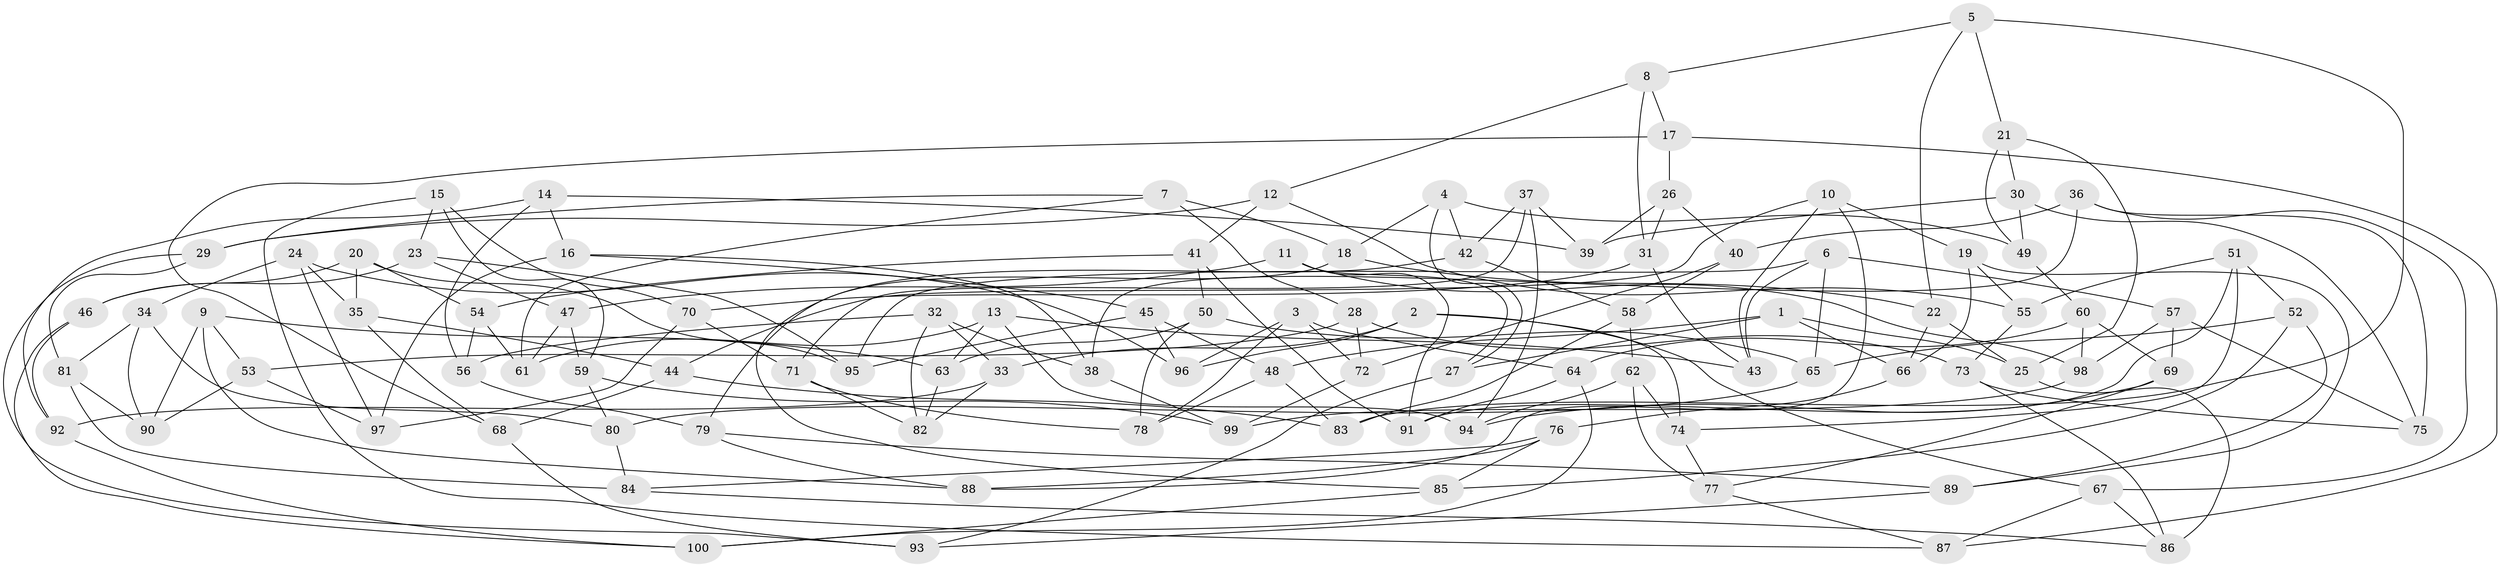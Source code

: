 // coarse degree distribution, {6: 0.5, 4: 0.14, 5: 0.26, 3: 0.04, 8: 0.04, 7: 0.02}
// Generated by graph-tools (version 1.1) at 2025/38/03/04/25 23:38:14]
// undirected, 100 vertices, 200 edges
graph export_dot {
  node [color=gray90,style=filled];
  1;
  2;
  3;
  4;
  5;
  6;
  7;
  8;
  9;
  10;
  11;
  12;
  13;
  14;
  15;
  16;
  17;
  18;
  19;
  20;
  21;
  22;
  23;
  24;
  25;
  26;
  27;
  28;
  29;
  30;
  31;
  32;
  33;
  34;
  35;
  36;
  37;
  38;
  39;
  40;
  41;
  42;
  43;
  44;
  45;
  46;
  47;
  48;
  49;
  50;
  51;
  52;
  53;
  54;
  55;
  56;
  57;
  58;
  59;
  60;
  61;
  62;
  63;
  64;
  65;
  66;
  67;
  68;
  69;
  70;
  71;
  72;
  73;
  74;
  75;
  76;
  77;
  78;
  79;
  80;
  81;
  82;
  83;
  84;
  85;
  86;
  87;
  88;
  89;
  90;
  91;
  92;
  93;
  94;
  95;
  96;
  97;
  98;
  99;
  100;
  1 -- 48;
  1 -- 66;
  1 -- 25;
  1 -- 27;
  2 -- 74;
  2 -- 33;
  2 -- 96;
  2 -- 67;
  3 -- 72;
  3 -- 64;
  3 -- 78;
  3 -- 96;
  4 -- 18;
  4 -- 27;
  4 -- 49;
  4 -- 42;
  5 -- 8;
  5 -- 21;
  5 -- 83;
  5 -- 22;
  6 -- 95;
  6 -- 57;
  6 -- 65;
  6 -- 43;
  7 -- 29;
  7 -- 28;
  7 -- 18;
  7 -- 61;
  8 -- 12;
  8 -- 17;
  8 -- 31;
  9 -- 63;
  9 -- 53;
  9 -- 90;
  9 -- 88;
  10 -- 19;
  10 -- 43;
  10 -- 88;
  10 -- 44;
  11 -- 47;
  11 -- 98;
  11 -- 27;
  11 -- 91;
  12 -- 41;
  12 -- 29;
  12 -- 55;
  13 -- 43;
  13 -- 63;
  13 -- 61;
  13 -- 94;
  14 -- 56;
  14 -- 39;
  14 -- 16;
  14 -- 92;
  15 -- 70;
  15 -- 59;
  15 -- 23;
  15 -- 87;
  16 -- 45;
  16 -- 97;
  16 -- 38;
  17 -- 87;
  17 -- 26;
  17 -- 68;
  18 -- 22;
  18 -- 85;
  19 -- 66;
  19 -- 89;
  19 -- 55;
  20 -- 46;
  20 -- 54;
  20 -- 35;
  20 -- 95;
  21 -- 25;
  21 -- 49;
  21 -- 30;
  22 -- 25;
  22 -- 66;
  23 -- 95;
  23 -- 46;
  23 -- 47;
  24 -- 97;
  24 -- 34;
  24 -- 35;
  24 -- 96;
  25 -- 86;
  26 -- 31;
  26 -- 39;
  26 -- 40;
  27 -- 93;
  28 -- 73;
  28 -- 72;
  28 -- 53;
  29 -- 93;
  29 -- 81;
  30 -- 39;
  30 -- 49;
  30 -- 75;
  31 -- 43;
  31 -- 70;
  32 -- 56;
  32 -- 82;
  32 -- 38;
  32 -- 33;
  33 -- 92;
  33 -- 82;
  34 -- 81;
  34 -- 90;
  34 -- 80;
  35 -- 44;
  35 -- 68;
  36 -- 38;
  36 -- 75;
  36 -- 40;
  36 -- 67;
  37 -- 71;
  37 -- 42;
  37 -- 94;
  37 -- 39;
  38 -- 99;
  40 -- 58;
  40 -- 72;
  41 -- 50;
  41 -- 91;
  41 -- 54;
  42 -- 58;
  42 -- 79;
  44 -- 68;
  44 -- 83;
  45 -- 95;
  45 -- 96;
  45 -- 48;
  46 -- 92;
  46 -- 100;
  47 -- 61;
  47 -- 59;
  48 -- 83;
  48 -- 78;
  49 -- 60;
  50 -- 65;
  50 -- 63;
  50 -- 78;
  51 -- 52;
  51 -- 55;
  51 -- 74;
  51 -- 91;
  52 -- 65;
  52 -- 85;
  52 -- 89;
  53 -- 90;
  53 -- 97;
  54 -- 61;
  54 -- 56;
  55 -- 73;
  56 -- 79;
  57 -- 69;
  57 -- 75;
  57 -- 98;
  58 -- 62;
  58 -- 83;
  59 -- 80;
  59 -- 99;
  60 -- 69;
  60 -- 64;
  60 -- 98;
  62 -- 94;
  62 -- 77;
  62 -- 74;
  63 -- 82;
  64 -- 100;
  64 -- 91;
  65 -- 80;
  66 -- 76;
  67 -- 86;
  67 -- 87;
  68 -- 93;
  69 -- 94;
  69 -- 77;
  70 -- 97;
  70 -- 71;
  71 -- 78;
  71 -- 82;
  72 -- 99;
  73 -- 86;
  73 -- 75;
  74 -- 77;
  76 -- 84;
  76 -- 88;
  76 -- 85;
  77 -- 87;
  79 -- 88;
  79 -- 89;
  80 -- 84;
  81 -- 90;
  81 -- 84;
  84 -- 86;
  85 -- 100;
  89 -- 93;
  92 -- 100;
  98 -- 99;
}
